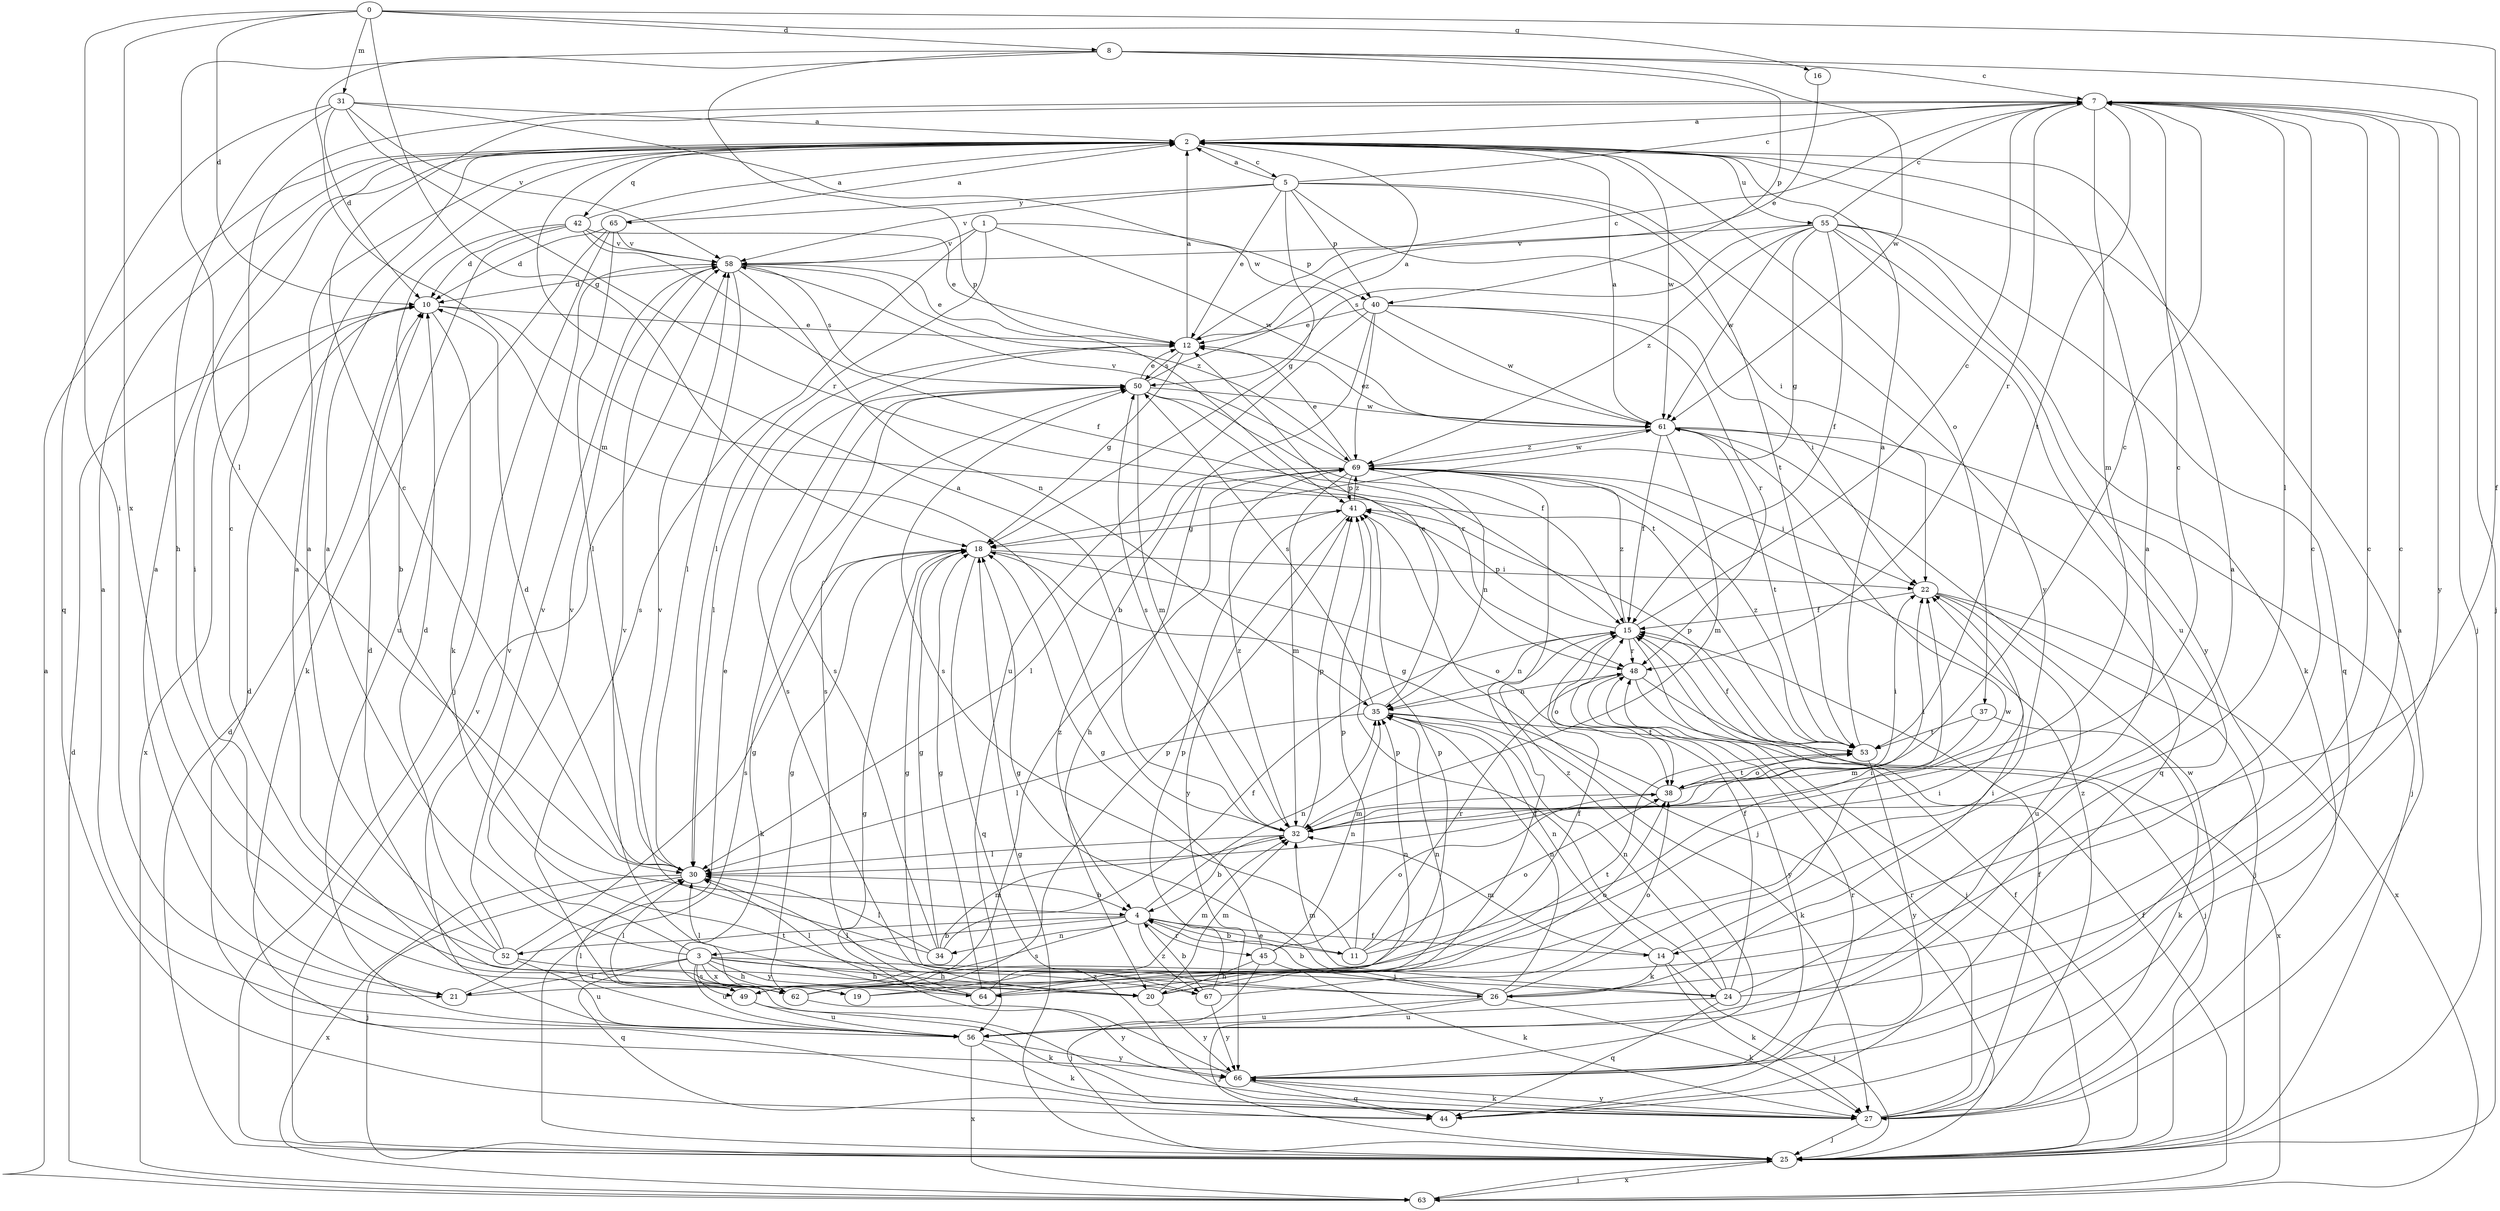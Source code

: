strict digraph  {
0;
1;
2;
3;
4;
5;
7;
8;
10;
11;
12;
14;
15;
16;
18;
19;
20;
21;
22;
24;
25;
26;
27;
30;
31;
32;
34;
35;
37;
38;
40;
41;
42;
44;
45;
48;
49;
50;
52;
53;
55;
56;
58;
61;
62;
63;
64;
65;
66;
67;
69;
0 -> 8  [label=d];
0 -> 10  [label=d];
0 -> 14  [label=f];
0 -> 16  [label=g];
0 -> 18  [label=g];
0 -> 21  [label=i];
0 -> 31  [label=m];
0 -> 62  [label=x];
1 -> 30  [label=l];
1 -> 40  [label=p];
1 -> 49  [label=s];
1 -> 58  [label=v];
1 -> 61  [label=w];
2 -> 5  [label=c];
2 -> 21  [label=i];
2 -> 37  [label=o];
2 -> 42  [label=q];
2 -> 55  [label=u];
2 -> 61  [label=w];
3 -> 2  [label=a];
3 -> 19  [label=h];
3 -> 20  [label=h];
3 -> 21  [label=i];
3 -> 24  [label=j];
3 -> 44  [label=q];
3 -> 49  [label=s];
3 -> 56  [label=u];
3 -> 58  [label=v];
3 -> 62  [label=x];
3 -> 64  [label=y];
3 -> 67  [label=z];
4 -> 3  [label=b];
4 -> 11  [label=e];
4 -> 14  [label=f];
4 -> 34  [label=n];
4 -> 35  [label=n];
4 -> 45  [label=r];
4 -> 49  [label=s];
4 -> 52  [label=t];
4 -> 67  [label=z];
5 -> 2  [label=a];
5 -> 7  [label=c];
5 -> 12  [label=e];
5 -> 18  [label=g];
5 -> 22  [label=i];
5 -> 40  [label=p];
5 -> 53  [label=t];
5 -> 58  [label=v];
5 -> 64  [label=y];
5 -> 65  [label=y];
7 -> 2  [label=a];
7 -> 25  [label=j];
7 -> 30  [label=l];
7 -> 32  [label=m];
7 -> 48  [label=r];
7 -> 53  [label=t];
7 -> 66  [label=y];
8 -> 7  [label=c];
8 -> 25  [label=j];
8 -> 30  [label=l];
8 -> 32  [label=m];
8 -> 40  [label=p];
8 -> 41  [label=p];
8 -> 61  [label=w];
10 -> 12  [label=e];
10 -> 26  [label=k];
10 -> 53  [label=t];
10 -> 63  [label=x];
11 -> 4  [label=b];
11 -> 22  [label=i];
11 -> 38  [label=o];
11 -> 41  [label=p];
11 -> 48  [label=r];
11 -> 50  [label=s];
12 -> 2  [label=a];
12 -> 7  [label=c];
12 -> 18  [label=g];
12 -> 30  [label=l];
12 -> 50  [label=s];
14 -> 2  [label=a];
14 -> 25  [label=j];
14 -> 26  [label=k];
14 -> 27  [label=k];
14 -> 32  [label=m];
14 -> 35  [label=n];
15 -> 7  [label=c];
15 -> 25  [label=j];
15 -> 35  [label=n];
15 -> 38  [label=o];
15 -> 41  [label=p];
15 -> 48  [label=r];
15 -> 69  [label=z];
16 -> 12  [label=e];
18 -> 22  [label=i];
18 -> 27  [label=k];
18 -> 38  [label=o];
18 -> 44  [label=q];
19 -> 10  [label=d];
19 -> 22  [label=i];
19 -> 41  [label=p];
20 -> 15  [label=f];
20 -> 32  [label=m];
20 -> 35  [label=n];
20 -> 50  [label=s];
20 -> 66  [label=y];
21 -> 2  [label=a];
21 -> 12  [label=e];
21 -> 69  [label=z];
22 -> 15  [label=f];
22 -> 25  [label=j];
22 -> 56  [label=u];
22 -> 63  [label=x];
24 -> 2  [label=a];
24 -> 7  [label=c];
24 -> 15  [label=f];
24 -> 32  [label=m];
24 -> 35  [label=n];
24 -> 41  [label=p];
24 -> 44  [label=q];
24 -> 56  [label=u];
25 -> 10  [label=d];
25 -> 15  [label=f];
25 -> 18  [label=g];
25 -> 50  [label=s];
25 -> 58  [label=v];
25 -> 63  [label=x];
26 -> 4  [label=b];
26 -> 7  [label=c];
26 -> 18  [label=g];
26 -> 22  [label=i];
26 -> 25  [label=j];
26 -> 27  [label=k];
26 -> 30  [label=l];
26 -> 35  [label=n];
26 -> 56  [label=u];
26 -> 61  [label=w];
27 -> 2  [label=a];
27 -> 15  [label=f];
27 -> 25  [label=j];
27 -> 48  [label=r];
27 -> 61  [label=w];
27 -> 66  [label=y];
27 -> 69  [label=z];
30 -> 4  [label=b];
30 -> 7  [label=c];
30 -> 10  [label=d];
30 -> 25  [label=j];
30 -> 63  [label=x];
31 -> 2  [label=a];
31 -> 10  [label=d];
31 -> 20  [label=h];
31 -> 44  [label=q];
31 -> 48  [label=r];
31 -> 58  [label=v];
31 -> 61  [label=w];
32 -> 2  [label=a];
32 -> 4  [label=b];
32 -> 7  [label=c];
32 -> 22  [label=i];
32 -> 30  [label=l];
32 -> 41  [label=p];
32 -> 50  [label=s];
32 -> 69  [label=z];
34 -> 15  [label=f];
34 -> 18  [label=g];
34 -> 30  [label=l];
34 -> 32  [label=m];
34 -> 50  [label=s];
34 -> 58  [label=v];
35 -> 12  [label=e];
35 -> 27  [label=k];
35 -> 30  [label=l];
35 -> 50  [label=s];
35 -> 53  [label=t];
37 -> 27  [label=k];
37 -> 32  [label=m];
37 -> 53  [label=t];
38 -> 7  [label=c];
38 -> 18  [label=g];
38 -> 22  [label=i];
38 -> 32  [label=m];
38 -> 53  [label=t];
40 -> 4  [label=b];
40 -> 12  [label=e];
40 -> 22  [label=i];
40 -> 48  [label=r];
40 -> 56  [label=u];
40 -> 61  [label=w];
40 -> 69  [label=z];
41 -> 18  [label=g];
41 -> 25  [label=j];
41 -> 66  [label=y];
41 -> 69  [label=z];
42 -> 2  [label=a];
42 -> 4  [label=b];
42 -> 10  [label=d];
42 -> 12  [label=e];
42 -> 15  [label=f];
42 -> 27  [label=k];
42 -> 58  [label=v];
44 -> 48  [label=r];
45 -> 18  [label=g];
45 -> 20  [label=h];
45 -> 25  [label=j];
45 -> 27  [label=k];
45 -> 35  [label=n];
45 -> 38  [label=o];
48 -> 25  [label=j];
48 -> 35  [label=n];
48 -> 63  [label=x];
48 -> 66  [label=y];
49 -> 27  [label=k];
49 -> 30  [label=l];
49 -> 53  [label=t];
49 -> 56  [label=u];
50 -> 2  [label=a];
50 -> 12  [label=e];
50 -> 15  [label=f];
50 -> 32  [label=m];
50 -> 48  [label=r];
50 -> 61  [label=w];
52 -> 2  [label=a];
52 -> 7  [label=c];
52 -> 10  [label=d];
52 -> 18  [label=g];
52 -> 20  [label=h];
52 -> 56  [label=u];
52 -> 58  [label=v];
53 -> 2  [label=a];
53 -> 15  [label=f];
53 -> 38  [label=o];
53 -> 41  [label=p];
53 -> 66  [label=y];
53 -> 69  [label=z];
55 -> 7  [label=c];
55 -> 15  [label=f];
55 -> 18  [label=g];
55 -> 27  [label=k];
55 -> 44  [label=q];
55 -> 50  [label=s];
55 -> 56  [label=u];
55 -> 58  [label=v];
55 -> 61  [label=w];
55 -> 66  [label=y];
55 -> 69  [label=z];
56 -> 2  [label=a];
56 -> 27  [label=k];
56 -> 30  [label=l];
56 -> 58  [label=v];
56 -> 63  [label=x];
56 -> 66  [label=y];
58 -> 10  [label=d];
58 -> 12  [label=e];
58 -> 30  [label=l];
58 -> 35  [label=n];
58 -> 50  [label=s];
58 -> 69  [label=z];
61 -> 2  [label=a];
61 -> 12  [label=e];
61 -> 15  [label=f];
61 -> 25  [label=j];
61 -> 32  [label=m];
61 -> 44  [label=q];
61 -> 53  [label=t];
61 -> 69  [label=z];
62 -> 2  [label=a];
62 -> 7  [label=c];
62 -> 15  [label=f];
62 -> 18  [label=g];
62 -> 30  [label=l];
62 -> 41  [label=p];
62 -> 66  [label=y];
63 -> 2  [label=a];
63 -> 10  [label=d];
63 -> 15  [label=f];
63 -> 25  [label=j];
64 -> 18  [label=g];
64 -> 30  [label=l];
64 -> 32  [label=m];
64 -> 35  [label=n];
64 -> 38  [label=o];
64 -> 50  [label=s];
64 -> 58  [label=v];
65 -> 2  [label=a];
65 -> 10  [label=d];
65 -> 25  [label=j];
65 -> 30  [label=l];
65 -> 56  [label=u];
65 -> 58  [label=v];
66 -> 10  [label=d];
66 -> 18  [label=g];
66 -> 27  [label=k];
66 -> 44  [label=q];
66 -> 69  [label=z];
67 -> 4  [label=b];
67 -> 18  [label=g];
67 -> 38  [label=o];
67 -> 41  [label=p];
67 -> 66  [label=y];
69 -> 12  [label=e];
69 -> 20  [label=h];
69 -> 22  [label=i];
69 -> 30  [label=l];
69 -> 32  [label=m];
69 -> 35  [label=n];
69 -> 41  [label=p];
69 -> 58  [label=v];
69 -> 61  [label=w];
}
